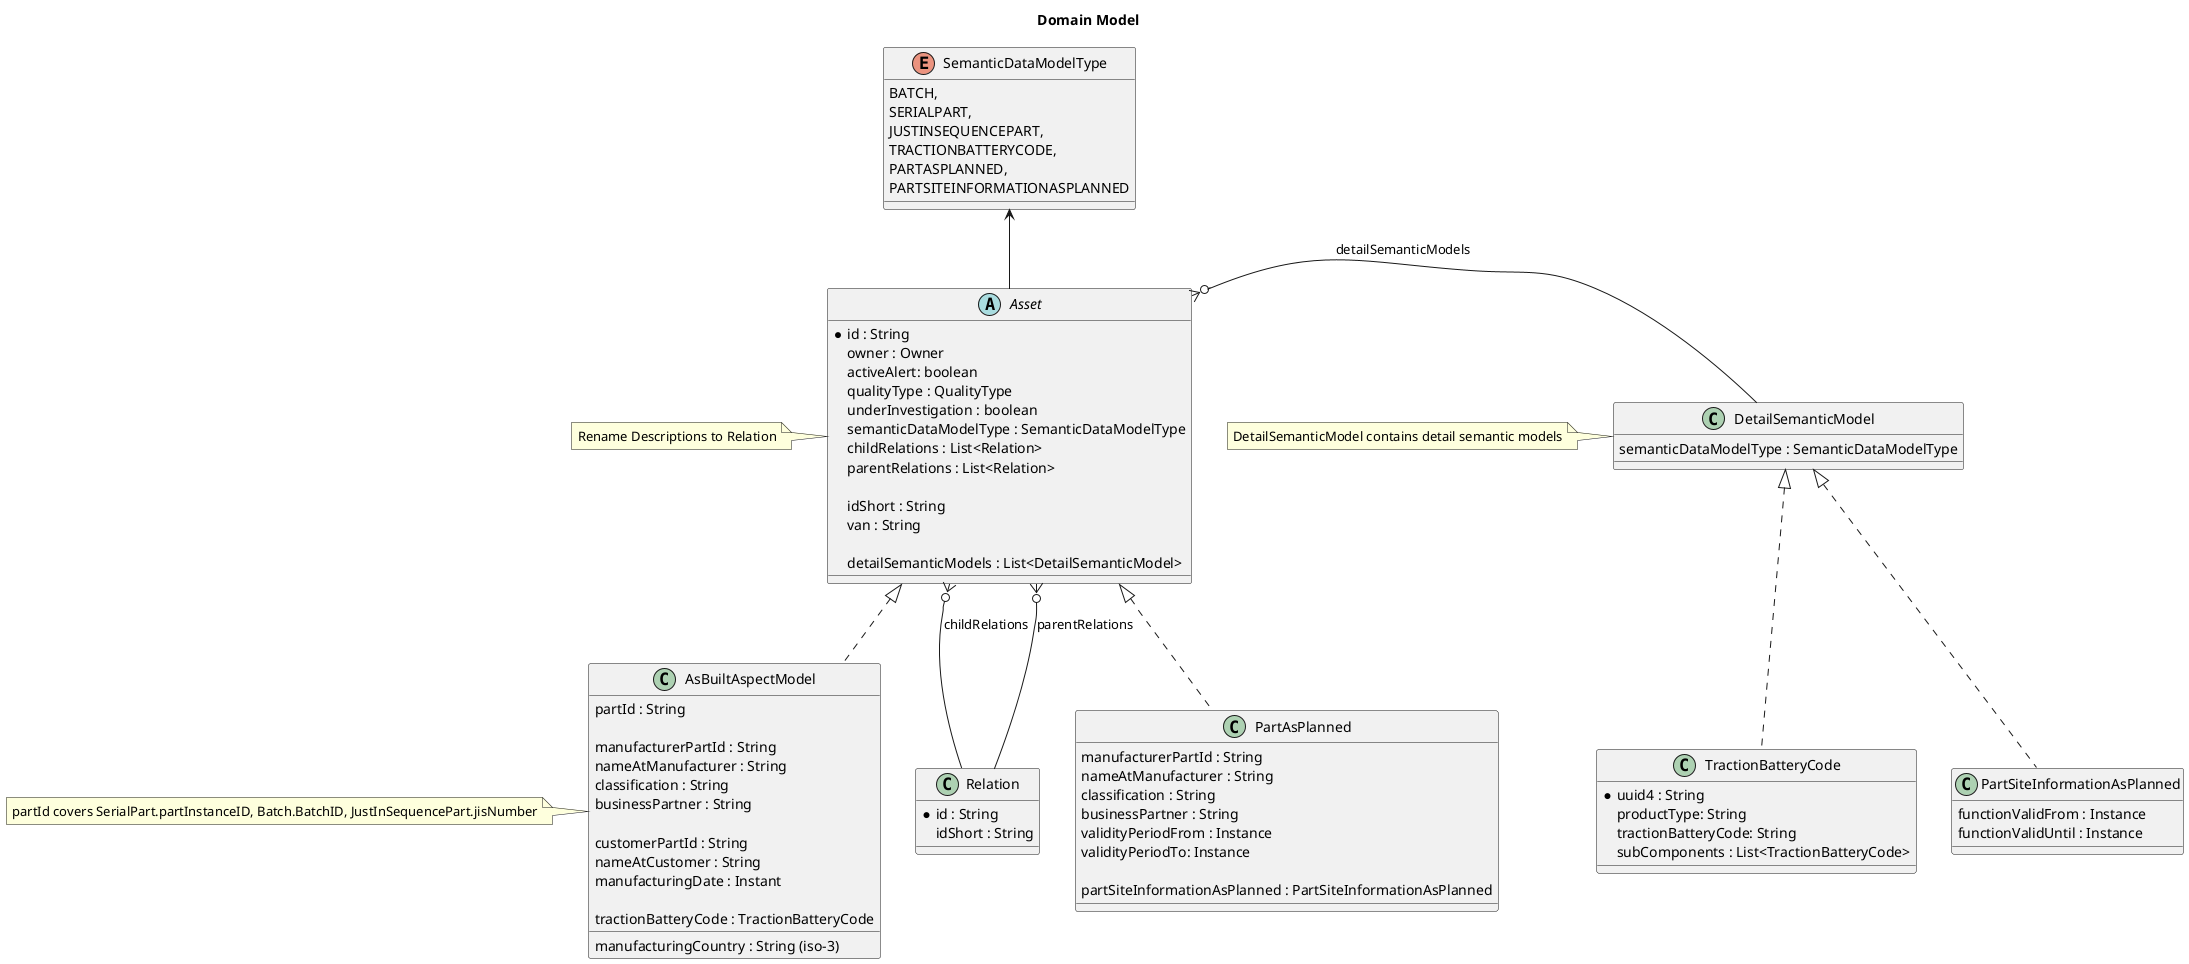@startuml

title: Domain Model


abstract Asset {
        *   id : String
        owner : Owner
        activeAlert: boolean
        qualityType : QualityType
        underInvestigation : boolean
        semanticDataModelType : SemanticDataModelType
        childRelations : List<Relation>
        parentRelations : List<Relation>

        idShort : String
        van : String

        detailSemanticModels : List<DetailSemanticModel>
}

note left
    Rename Descriptions to Relation
end note


class DetailSemanticModel {
    semanticDataModelType : SemanticDataModelType
}
note left
    DetailSemanticModel contains detail semantic models
end note


class Relation {
       *   id : String
       idShort : String
}

enum SemanticDataModelType {
    BATCH,
    SERIALPART,
    JUSTINSEQUENCEPART,
    TRACTIONBATTERYCODE,
    PARTASPLANNED,
    PARTSITEINFORMATIONASPLANNED
}


class AsBuiltAspectModel {
    partId : String /' BatchID ,  jisNumber , partInstanceID'/

    manufacturerPartId : String /' partTypeInformation.manufacturerPartId '/
    nameAtManufacturer : String /' partTypeInformation.nameAtManufacturer '/
    classification : String /' partTypeInformation.classification '/
    businessPartner : String /' BusinessPartner '/

    customerPartId : String
    nameAtCustomer : String
    manufacturingCountry : String (iso-3)
    manufacturingDate : Instant

    tractionBatteryCode : TractionBatteryCode

}

note left
    partId covers SerialPart.partInstanceID, Batch.BatchID, JustInSequencePart.jisNumber
end note

class TractionBatteryCode {
    * uuid4 : String /' UUID ID '/
    productType: String
    tractionBatteryCode: String
    subComponents : List<TractionBatteryCode>
}

class PartAsPlanned {
    manufacturerPartId : String /' partTypeInformation.manufacturerPartId '/
    nameAtManufacturer : String /' partTypeInformation.nameAtManufacturer '/
    classification : String /' partTypeInformation.classification '/
    businessPartner : String /' BusinessPartner '/
/'
    1.0.0
'/
    validityPeriodFrom : Instance
    validityPeriodTo: Instance

    partSiteInformationAsPlanned : PartSiteInformationAsPlanned
}

class PartSiteInformationAsPlanned {
/'
    1.0.0
    Currently this is not ready for implementing - there is no specification right now.
'/
    functionValidFrom : Instance
    functionValidUntil : Instance

}


SemanticDataModelType <-- Asset
Asset <|.. AsBuiltAspectModel
Asset <|.. PartAsPlanned

Asset }o-- Relation : childRelations
Asset }o--  Relation : parentRelations
Asset }o- DetailSemanticModel : detailSemanticModels
DetailSemanticModel  <|.. TractionBatteryCode
DetailSemanticModel  <|..  PartSiteInformationAsPlanned
@enduml
